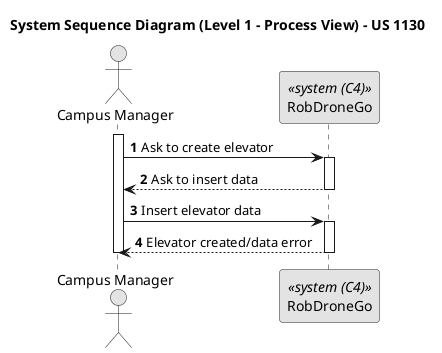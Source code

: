 @startuml
skinparam monochrome true
skinparam packageStyle rectangle
skinparam shadowing false

title System Sequence Diagram (Level 1 - Process View) - US 1130
autonumber

Actor "Campus Manager" as CampusManager
participant "RobDroneGo" as Sistema <<system (C4)>>

activate CampusManager
    CampusManager -> Sistema : Ask to create elevator
    activate Sistema

    Sistema --> CampusManager : Ask to insert data
    deactivate Sistema

    CampusManager -> Sistema : Insert elevator data
    activate Sistema

    Sistema --> CampusManager : Elevator created/data error
    deactivate Sistema
deactivate CampusManager

@enduml